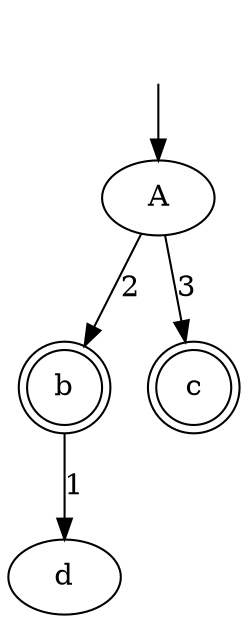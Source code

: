 digraph{
""[shape=none]
b[shape=doublecircle]
c[shape=doublecircle]
""->A
A->b[label=2]
A->c[label=3]
b->d[label=1]
}